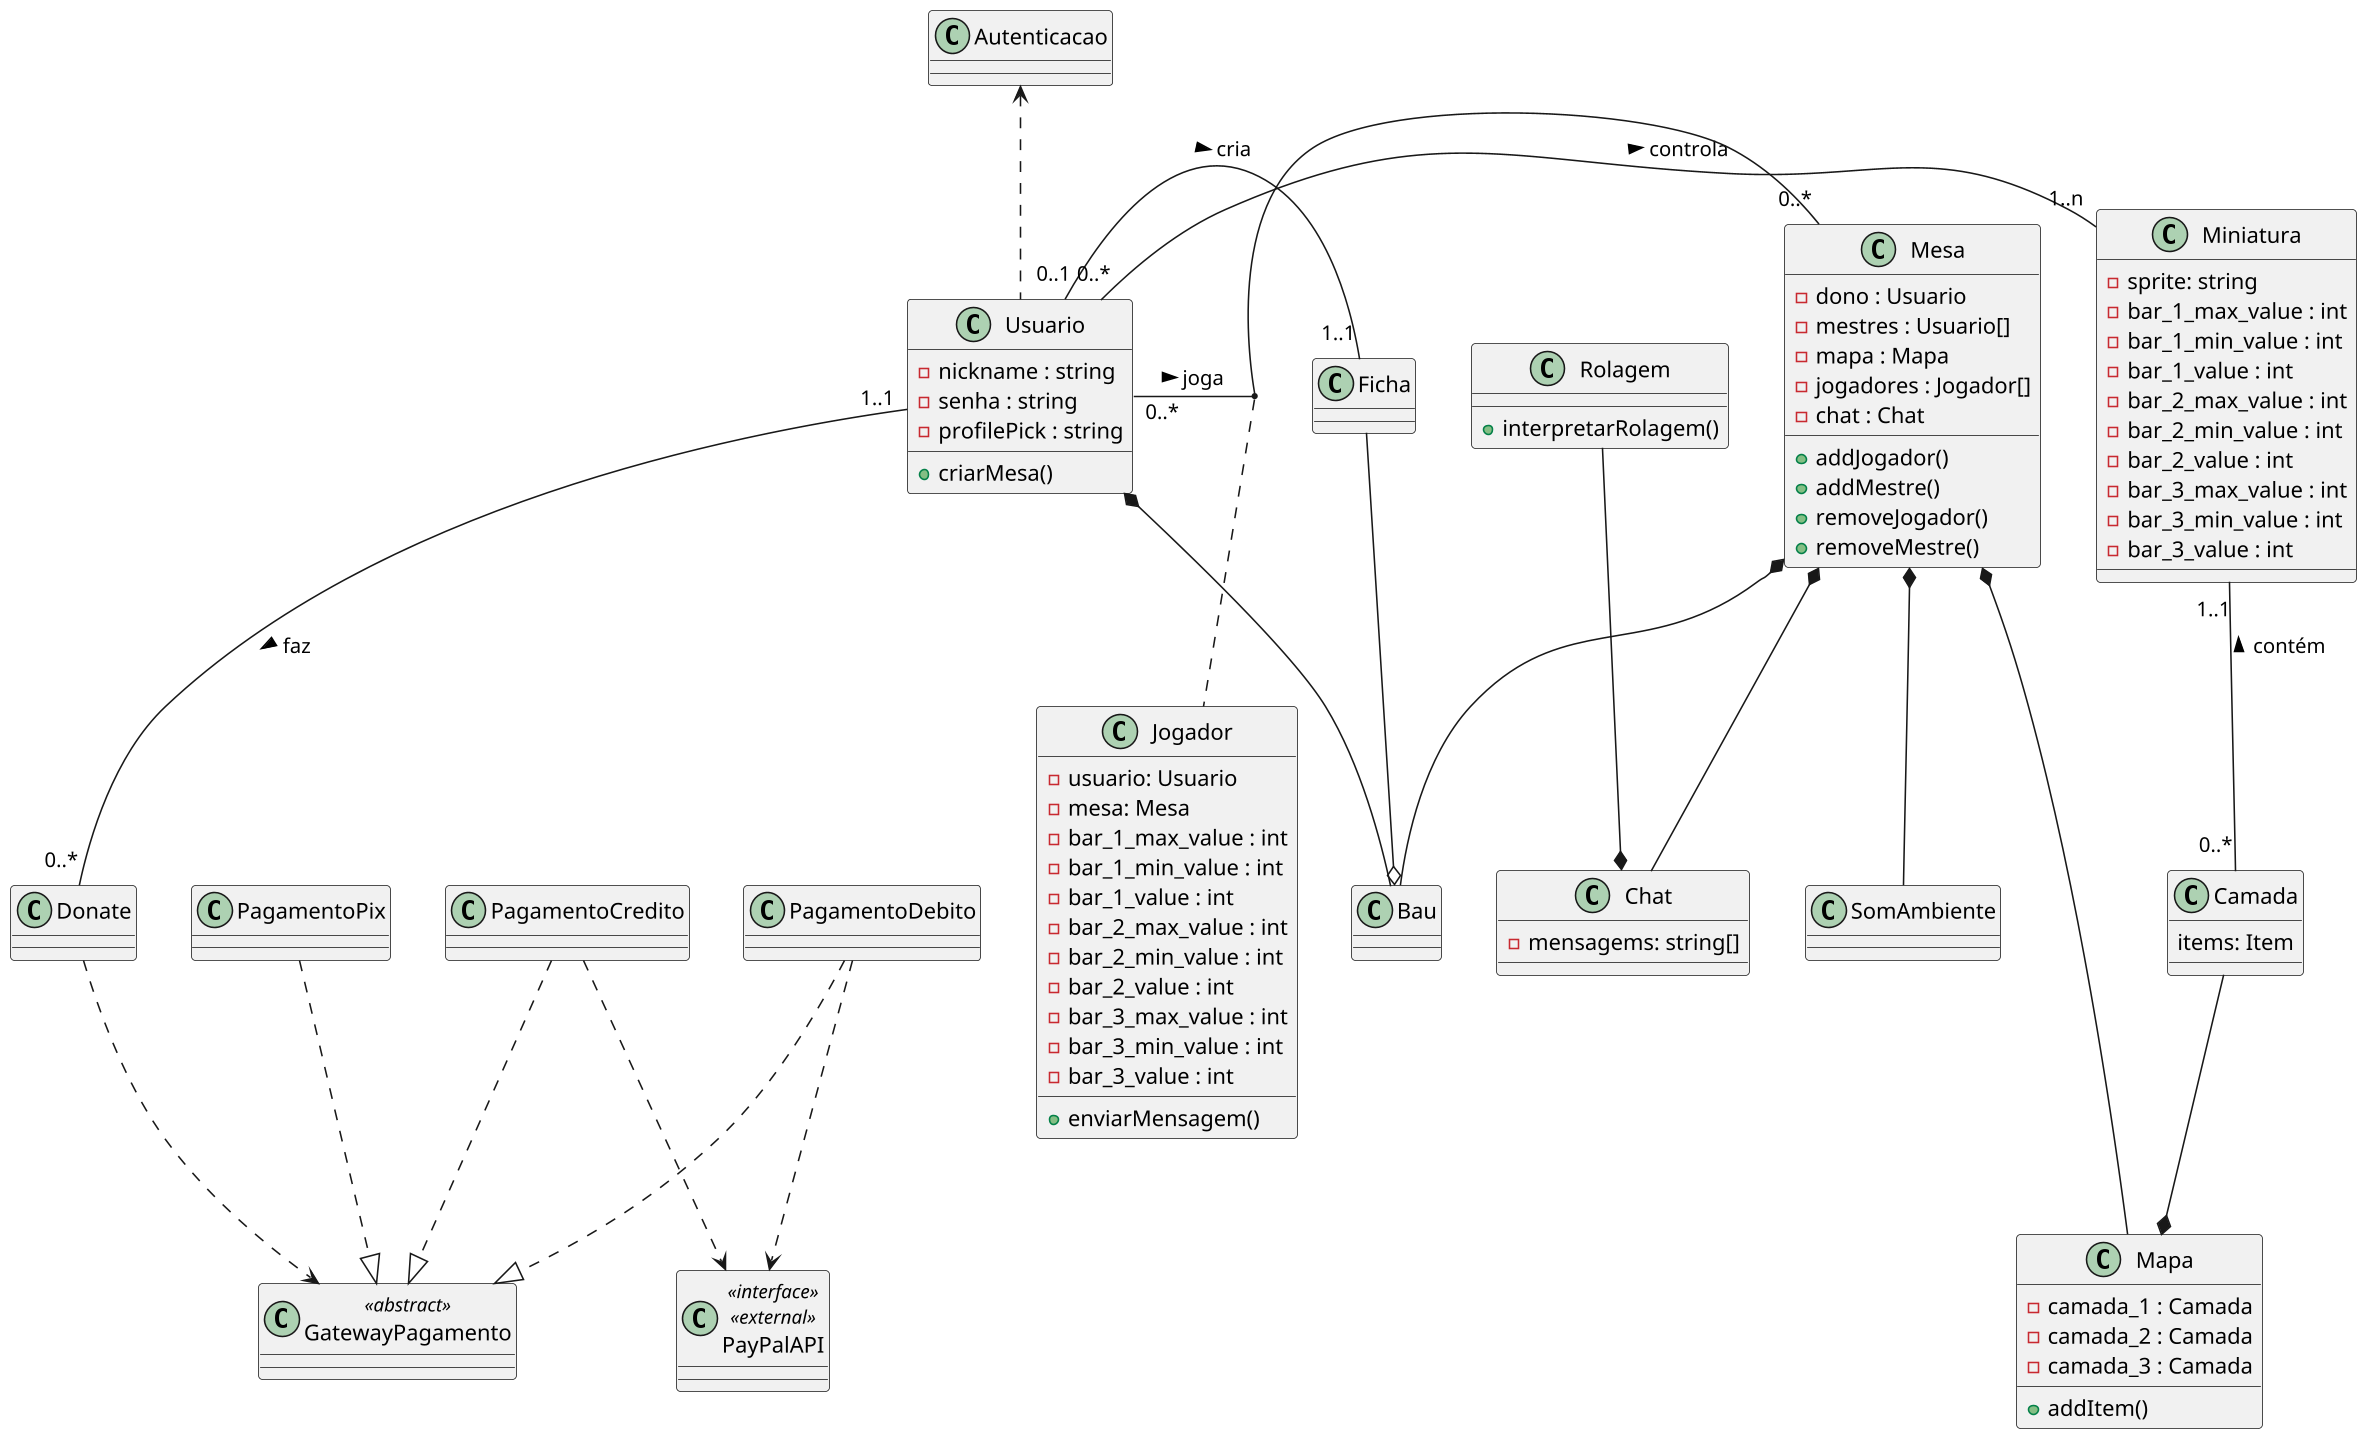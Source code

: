 @startuml Nexus
skinparam dpi 150

class Usuario{
    -nickname : string
    -senha : string
    -profilePick : string
    +criarMesa()
}
class Ficha
class Jogador {
    -usuario: Usuario
    -mesa: Mesa
    -bar_1_max_value : int 
    -bar_1_min_value : int
    -bar_1_value : int
    -bar_2_max_value : int 
    -bar_2_min_value : int
    -bar_2_value : int
    -bar_3_max_value : int 
    -bar_3_min_value : int
    -bar_3_value : int
    +enviarMensagem()
}
class Bau
class Mesa {
    -dono : Usuario
    -mestres : Usuario[]
    -mapa : Mapa
    -jogadores : Jogador[]
    -chat : Chat
    +addJogador()
    +addMestre()
    +removeJogador()
    +removeMestre()
}
class Mapa {
    -camada_1 : Camada
    -camada_2 : Camada
    -camada_3 : Camada
    +addItem()
}
class Camada{
    items: Item
}
class Miniatura {
    -sprite: string
    -bar_1_max_value : int 
    -bar_1_min_value : int
    -bar_1_value : int
    -bar_2_max_value : int 
    -bar_2_min_value : int
    -bar_2_value : int
    -bar_3_max_value : int 
    -bar_3_min_value : int
    -bar_3_value : int
}
class SomAmbiente
class Chat {
    -mensagems: string[]
}
class Rolagem {
    +interpretarRolagem()
}
class Donate
class Autenticacao
class GatewayPagamento <<abstract>>
class PayPalAPI <<interface>> <<external>>

together{
    class PagamentoDebito
    class PagamentoPix
    class PagamentoCredito
}

Usuario "0..1" - "1..1" Ficha : cria >
Ficha -o Bau
Mesa *-- Bau
Mesa *-- SomAmbiente
Mesa *-- Mapa
Camada --* Mapa
Miniatura "1..1" -- "0..*" Camada : < contém
Usuario "0..*" - "1..n" Miniatura : controla >
Mesa *-- Chat
Rolagem --* Chat
Usuario "0..*" - "0..*" Mesa : joga >
(Usuario, Mesa) .. Jogador
Usuario *- Bau
Usuario "1..1" -- "0..*" Donate : faz >
Autenticacao <.. Usuario
Donate ..> GatewayPagamento
PagamentoCredito ..|> GatewayPagamento
PagamentoDebito ..|> GatewayPagamento
PagamentoPix ..|> GatewayPagamento
PagamentoDebito ..> PayPalAPI
PagamentoCredito ..> PayPalAPI
@enduml